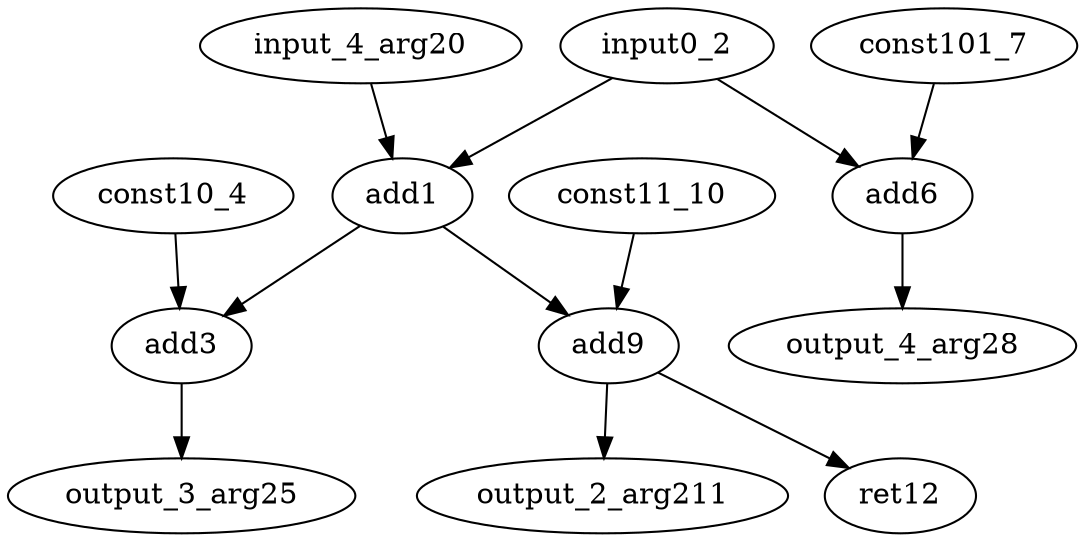 digraph G {
input_4_arg20[opcode=input];
add1[opcode=add];
input0_2[opcode=input];
add3[opcode=add];
const10_4[opcode=const];
output_3_arg25[opcode=output];
add6[opcode=add];
const101_7[opcode=const];
output_4_arg28[opcode=output];
add9[opcode=add];
const11_10[opcode=const];
output_2_arg211[opcode=output];
ret12[opcode=output];
input_4_arg20->add1[operand=0]; //input_4_arg2->add
add1->add3[operand=0]; //add->add
add1->add9[operand=0]; //add->add
input0_2->add1[operand=1]; //input0_->add
input0_2->add6[operand=0]; //input0_->add
add3->output_3_arg25[operand=0]; //add->output_3_arg2
const10_4->add3[operand=1]; //const10_->add
add6->output_4_arg28[operand=0]; //add->output_4_arg2
const101_7->add6[operand=1]; //const101_->add
add9->output_2_arg211[operand=0]; //add->output_2_arg2
add9->ret12[operand=0]; //add->ret
const11_10->add9[operand=1]; //const11_->add
}
